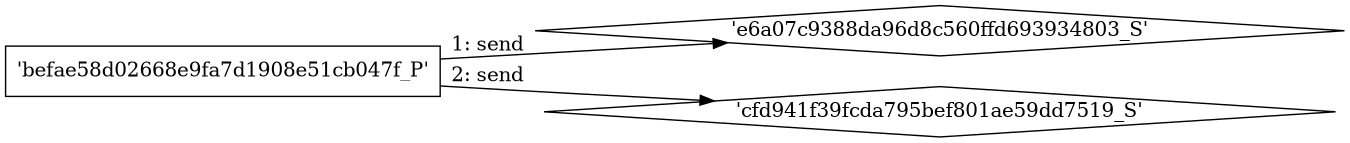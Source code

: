 digraph "D:\Learning\Paper\apt\基于CTI的攻击预警\Dataset\攻击图\ASGfromALLCTI\Vulnerability Spotlight Denial-of-service vulnerabilities in some NETGEAR routers.dot" {
rankdir="LR"
size="9"
fixedsize="false"
splines="true"
nodesep=0.3
ranksep=0
fontsize=10
overlap="scalexy"
engine= "neato"
	"'e6a07c9388da96d8c560ffd693934803_S'" [node_type=Socket shape=diamond]
	"'befae58d02668e9fa7d1908e51cb047f_P'" [node_type=Process shape=box]
	"'befae58d02668e9fa7d1908e51cb047f_P'" -> "'e6a07c9388da96d8c560ffd693934803_S'" [label="1: send"]
	"'cfd941f39fcda795bef801ae59dd7519_S'" [node_type=Socket shape=diamond]
	"'befae58d02668e9fa7d1908e51cb047f_P'" [node_type=Process shape=box]
	"'befae58d02668e9fa7d1908e51cb047f_P'" -> "'cfd941f39fcda795bef801ae59dd7519_S'" [label="2: send"]
}
